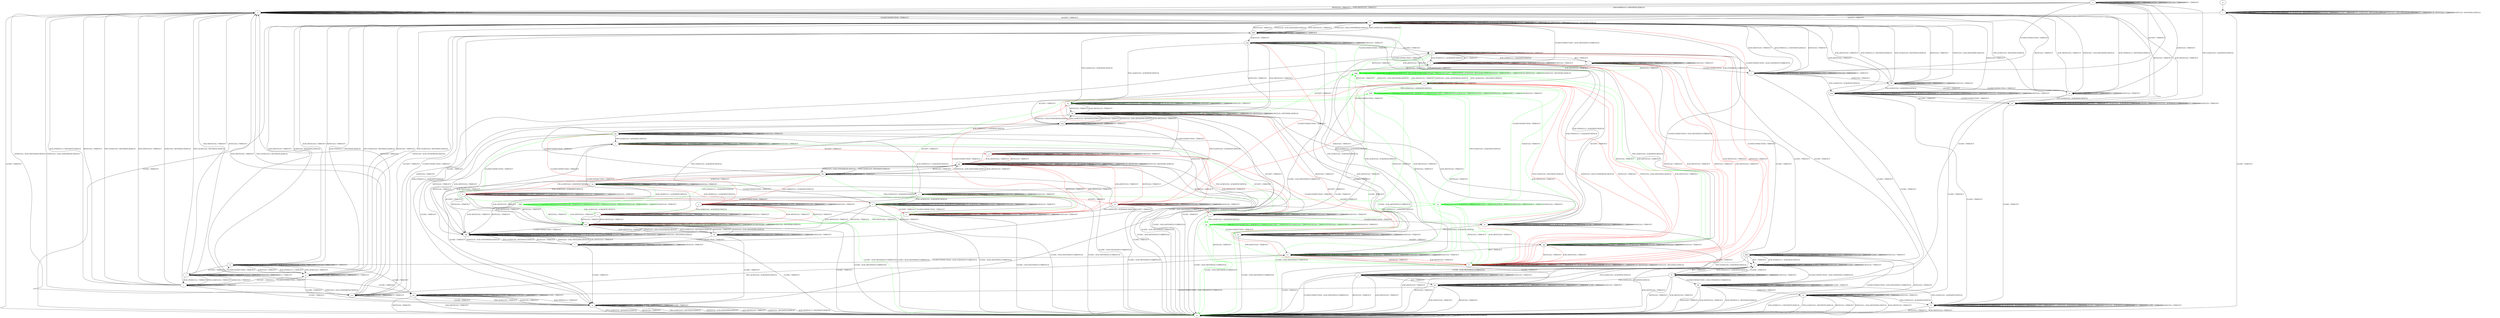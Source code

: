 digraph "" {
	graph ["Incoming time"=0.00042629241943359375,
		"Outgoing time"=0.04847264289855957,
		Output="{'States': 63, 'Transitions': 772, 'Filename': '../results/tcp_preset_100/TCP_Linux_Server-TCP_Linux_Server-2.dot'}",
		Reference="{'States': 58, 'Transitions': 685, 'Filename': '../subjects/tcp/TCP_Linux_Server.dot'}",
		Solver=yices,
		Updated="{'States': 58, 'Transitions': 685, 'Filename': '../subjects/tcp/TCP_Linux_Server.dot'}",
		"f-measure"=0.9088339222614841,
		precision=0.8808219178082192,
		recall=0.9386861313868613
	];
	a -> a	[key=0,
		label="SYN+ACK(V,V,0) / ACK(NEXT,CURRENT,0)"];
	a -> a	[key=1,
		label="ACCEPT / TIMEOUT"];
	a -> a	[key=2,
		label="LISTEN / TIMEOUT"];
	a -> a	[key=3,
		label="SYN(V,V,0) / TIMEOUT"];
	a -> a	[key=4,
		label="RCV / TIMEOUT"];
	a -> e	[key=0,
		label="ACK+PSH(V,V,1) / RST(NEXT,ZERO,0)"];
	a -> e	[key=1,
		label="RST(V,V,0) / TIMEOUT"];
	a -> e	[key=2,
		label="ACK+RST(V,V,0) / TIMEOUT"];
	a -> m	[key=0,
		label="ACK(V,V,0) / TIMEOUT"];
	a -> r	[key=0,
		label="CLOSECONNECTION / TIMEOUT"];
	a -> bb	[key=0,
		label="CLOSE / TIMEOUT"];
	a -> yy	[key=0,
		label="FIN+ACK(V,V,0) / ACK(NEXT,NEXT,0)"];
	b -> b	[key=0,
		label="CLOSECONNECTION / TIMEOUT"];
	b -> b	[key=1,
		label="ACK+PSH(V,V,1) / ACK(NEXT,CURRENT,0)"];
	b -> b	[key=2,
		label="SYN+ACK(V,V,0) / ACK(NEXT,CURRENT,0)"];
	b -> b	[key=3,
		label="ACCEPT / TIMEOUT"];
	b -> b	[key=4,
		label="FIN+ACK(V,V,0) / ACK(NEXT,CURRENT,0)"];
	b -> b	[key=5,
		label="LISTEN / TIMEOUT"];
	b -> b	[key=6,
		label="SYN(V,V,0) / ACK(NEXT,CURRENT,0)"];
	b -> b	[key=7,
		label="RCV / TIMEOUT"];
	b -> b	[key=8,
		label="CLOSE / TIMEOUT"];
	b -> b	[key=9,
		label="ACK(V,V,0) / TIMEOUT"];
	b -> oo	[key=0,
		label="RST(V,V,0) / TIMEOUT"];
	b -> oo	[key=1,
		label="ACK+RST(V,V,0) / TIMEOUT"];
	c -> c	[key=0,
		label="CLOSECONNECTION / TIMEOUT"];
	c -> c	[key=1,
		label="ACK+PSH(V,V,1) / TIMEOUT"];
	c -> c	[key=2,
		label="SYN+ACK(V,V,0) / ACK(NEXT,CURRENT,0)"];
	c -> c	[key=3,
		label="FIN+ACK(V,V,0) / TIMEOUT"];
	c -> c	[key=4,
		label="LISTEN / TIMEOUT"];
	c -> c	[key=5,
		label="SYN(V,V,0) / TIMEOUT"];
	c -> c	[key=6,
		label="RCV / TIMEOUT"];
	c -> c	[key=7,
		label="ACK(V,V,0) / TIMEOUT"];
	c -> u	[key=0,
		color=red,
		label="ACCEPT / TIMEOUT"];
	c -> dd	[key=0,
		label="RST(V,V,0) / TIMEOUT"];
	c -> dd	[key=1,
		label="ACK+RST(V,V,0) / TIMEOUT"];
	c -> oo	[key=0,
		label="CLOSE / ACK+RST(NEXT,CURRENT,0)"];
	jjj	[color=green];
	c -> jjj	[key=0,
		color=green,
		label="ACCEPT / TIMEOUT"];
	d -> d	[key=0,
		label="CLOSECONNECTION / TIMEOUT"];
	d -> d	[key=1,
		label="SYN+ACK(V,V,0) / ACK(NEXT,CURRENT,0)"];
	d -> d	[key=2,
		label="LISTEN / TIMEOUT"];
	d -> d	[key=3,
		label="SYN(V,V,0) / TIMEOUT"];
	d -> d	[key=4,
		label="RCV / TIMEOUT"];
	d -> p	[key=0,
		label="ACK+PSH(V,V,1) / TIMEOUT"];
	d -> p	[key=1,
		label="FIN+ACK(V,V,0) / TIMEOUT"];
	d -> p	[key=2,
		label="ACK(V,V,0) / TIMEOUT"];
	d -> t	[key=0,
		label="ACCEPT / TIMEOUT"];
	d -> aa	[key=0,
		label="CLOSE / TIMEOUT"];
	d -> tt	[key=0,
		label="RST(V,V,0) / TIMEOUT"];
	d -> tt	[key=1,
		label="ACK+RST(V,V,0) / TIMEOUT"];
	e -> e	[key=0,
		label="ACK+PSH(V,V,1) / RST(ZERO,ZERO,0)"];
	e -> e	[key=1,
		label="SYN+ACK(V,V,0) / RST(ZERO,ZERO,0)"];
	e -> e	[key=2,
		label="RST(V,V,0) / TIMEOUT"];
	e -> e	[key=3,
		label="ACCEPT / TIMEOUT"];
	e -> e	[key=4,
		label="FIN+ACK(V,V,0) / RST(ZERO,ZERO,0)"];
	e -> e	[key=5,
		label="LISTEN / TIMEOUT"];
	e -> e	[key=6,
		label="RCV / TIMEOUT"];
	e -> e	[key=7,
		label="ACK+RST(V,V,0) / TIMEOUT"];
	e -> e	[key=8,
		label="ACK(V,V,0) / RST(ZERO,ZERO,0)"];
	e -> oo	[key=0,
		label="CLOSE / TIMEOUT"];
	e -> tt	[key=0,
		label="CLOSECONNECTION / TIMEOUT"];
	e -> ccc	[key=0,
		label="SYN(V,V,0) / ACK+SYN(FRESH,NEXT,0)"];
	f -> f	[key=0,
		label="ACK+PSH(V,V,1) / ACK(NEXT,NEXT,0)"];
	f -> f	[key=1,
		label="SYN+ACK(V,V,0) / ACK(NEXT,CURRENT,0)"];
	f -> f	[key=2,
		label="ACCEPT / TIMEOUT"];
	f -> f	[key=3,
		label="LISTEN / TIMEOUT"];
	f -> f	[key=4,
		label="SYN(V,V,0) / TIMEOUT"];
	f -> f	[key=5,
		label="ACK(V,V,0) / TIMEOUT"];
	f -> jj	[key=0,
		label="RCV / TIMEOUT"];
	f -> qq	[key=0,
		label="FIN+ACK(V,V,0) / ACK(NEXT,NEXT,0)"];
	f -> rr	[key=0,
		color=red,
		label="RST(V,V,0) / TIMEOUT"];
	f -> rr	[key=1,
		color=red,
		label="ACK+RST(V,V,0) / TIMEOUT"];
	f -> tt	[key=0,
		label="CLOSECONNECTION / ACK+RST(NEXT,CURRENT,0)"];
	f -> ddd	[key=0,
		label="CLOSE / TIMEOUT"];
	ggg	[color=green];
	f -> ggg	[key=0,
		color=green,
		label="RST(V,V,0) / TIMEOUT"];
	f -> ggg	[key=1,
		color=green,
		label="ACK+RST(V,V,0) / TIMEOUT"];
	g -> g	[key=0,
		label="CLOSECONNECTION / TIMEOUT"];
	g -> g	[key=1,
		label="ACCEPT / TIMEOUT"];
	g -> g	[key=2,
		label="LISTEN / TIMEOUT"];
	g -> g	[key=3,
		label="RCV / TIMEOUT"];
	g -> g	[key=4,
		label="CLOSE / TIMEOUT"];
	g -> oo	[key=0,
		label="ACK+PSH(V,V,1) / RST(NEXT,ZERO,0)"];
	g -> oo	[key=1,
		label="SYN+ACK(V,V,0) / RST(NEXT,ZERO,0)"];
	g -> oo	[key=2,
		label="RST(V,V,0) / TIMEOUT"];
	g -> oo	[key=3,
		label="FIN+ACK(V,V,0) / RST(NEXT,ZERO,0)"];
	g -> oo	[key=4,
		label="SYN(V,V,0) / ACK+RST(ZERO,NEXT,0)"];
	g -> oo	[key=5,
		label="ACK+RST(V,V,0) / TIMEOUT"];
	g -> oo	[key=6,
		label="ACK(V,V,0) / RST(NEXT,ZERO,0)"];
	h -> f	[key=0,
		label="ACCEPT / TIMEOUT"];
	h -> h	[key=0,
		label="CLOSECONNECTION / TIMEOUT"];
	h -> h	[key=1,
		label="ACK+PSH(V,V,1) / ACK(NEXT,NEXT,0)"];
	h -> h	[key=2,
		label="SYN+ACK(V,V,0) / ACK(NEXT,CURRENT,0)"];
	h -> h	[key=3,
		label="LISTEN / TIMEOUT"];
	h -> h	[key=4,
		label="SYN(V,V,0) / TIMEOUT"];
	h -> h	[key=5,
		label="RCV / TIMEOUT"];
	h -> h	[key=6,
		label="ACK(V,V,0) / TIMEOUT"];
	h -> ee	[key=0,
		label="FIN+ACK(V,V,0) / ACK(NEXT,NEXT,0)"];
	h -> kk	[key=0,
		label="RST(V,V,0) / TIMEOUT"];
	h -> kk	[key=1,
		label="ACK+RST(V,V,0) / TIMEOUT"];
	h -> oo	[key=0,
		label="CLOSE / ACK+RST(NEXT,CURRENT,0)"];
	i -> i	[key=0,
		label="SYN+ACK(V,V,0) / ACK(NEXT,CURRENT,0)"];
	i -> i	[key=1,
		label="ACCEPT / TIMEOUT"];
	i -> i	[key=2,
		label="LISTEN / TIMEOUT"];
	i -> i	[key=3,
		label="SYN(V,V,0) / TIMEOUT"];
	i -> i	[key=4,
		label="RCV / TIMEOUT"];
	i -> i	[key=5,
		label="ACK(V,V,0) / TIMEOUT"];
	i -> r	[key=0,
		label="CLOSECONNECTION / ACK+FIN(NEXT,CURRENT,0)"];
	i -> ii	[key=0,
		label="CLOSE / TIMEOUT"];
	i -> jj	[key=0,
		label="ACK+PSH(V,V,1) / ACK(NEXT,NEXT,0)"];
	i -> rr	[key=0,
		color=red,
		label="RST(V,V,0) / TIMEOUT"];
	i -> rr	[key=1,
		color=red,
		label="ACK+RST(V,V,0) / TIMEOUT"];
	i -> vv	[key=0,
		label="FIN+ACK(V,V,0) / ACK(NEXT,NEXT,0)"];
	i -> ggg	[key=0,
		color=green,
		label="RST(V,V,0) / TIMEOUT"];
	i -> ggg	[key=1,
		color=green,
		label="ACK+RST(V,V,0) / TIMEOUT"];
	j -> e	[key=0,
		label="ACK+PSH(V,V,1) / RST(NEXT,ZERO,0)"];
	j -> e	[key=1,
		label="SYN+ACK(V,V,0) / RST(NEXT,ZERO,0)"];
	j -> e	[key=2,
		label="RST(V,V,0) / TIMEOUT"];
	j -> e	[key=3,
		label="FIN+ACK(V,V,0) / RST(NEXT,ZERO,0)"];
	j -> e	[key=4,
		label="ACK+RST(V,V,0) / TIMEOUT"];
	j -> e	[key=5,
		label="ACK(V,V,0) / RST(NEXT,ZERO,0)"];
	j -> g	[key=0,
		label="CLOSE / TIMEOUT"];
	j -> j	[key=0,
		label="ACCEPT / TIMEOUT"];
	j -> j	[key=1,
		label="LISTEN / TIMEOUT"];
	j -> j	[key=2,
		label="RCV / TIMEOUT"];
	j -> p	[key=0,
		label="CLOSECONNECTION / TIMEOUT"];
	j -> ccc	[key=0,
		label="SYN(V,V,0) / ACK+SYN(FRESH,NEXT,0)"];
	k -> k	[key=0,
		label="ACK+PSH(V,V,1) / TIMEOUT"];
	k -> k	[key=1,
		label="SYN+ACK(V,V,0) / ACK(NEXT,CURRENT,0)"];
	k -> k	[key=2,
		label="ACCEPT / TIMEOUT"];
	k -> k	[key=3,
		label="FIN+ACK(V,V,0) / TIMEOUT"];
	k -> k	[key=4,
		label="LISTEN / TIMEOUT"];
	k -> k	[key=5,
		label="SYN(V,V,0) / TIMEOUT"];
	k -> k	[key=6,
		label="RCV / TIMEOUT"];
	k -> k	[key=7,
		label="ACK(V,V,0) / TIMEOUT"];
	k -> x	[key=0,
		color=red,
		label="CLOSECONNECTION / TIMEOUT"];
	k -> oo	[key=0,
		label="CLOSE / ACK+RST(NEXT,CURRENT,0)"];
	k -> ww	[key=0,
		label="RST(V,V,0) / TIMEOUT"];
	k -> ww	[key=1,
		label="ACK+RST(V,V,0) / TIMEOUT"];
	l -> l	[key=0,
		label="CLOSECONNECTION / TIMEOUT"];
	l -> l	[key=1,
		label="ACK+PSH(V,V,1) / RST(ZERO,ZERO,0)"];
	l -> l	[key=2,
		label="SYN+ACK(V,V,0) / RST(ZERO,ZERO,0)"];
	l -> l	[key=3,
		label="RST(V,V,0) / TIMEOUT"];
	l -> l	[key=4,
		label="ACCEPT / TIMEOUT"];
	l -> l	[key=5,
		label="FIN+ACK(V,V,0) / RST(ZERO,ZERO,0)"];
	l -> l	[key=6,
		label="SYN(V,V,0) / ACK+RST(ZERO,NEXT,0)"];
	l -> l	[key=7,
		label="RCV / TIMEOUT"];
	l -> l	[key=8,
		label="ACK+RST(V,V,0) / TIMEOUT"];
	l -> l	[key=9,
		label="ACK(V,V,0) / RST(ZERO,ZERO,0)"];
	l -> oo	[key=0,
		label="CLOSE / TIMEOUT"];
	l -> tt	[key=0,
		label="LISTEN / TIMEOUT"];
	m -> e	[key=0,
		label="ACK+PSH(V,V,1) / RST(NEXT,ZERO,0)"];
	m -> e	[key=1,
		label="SYN+ACK(V,V,0) / RST(NEXT,ZERO,0)"];
	m -> e	[key=2,
		label="RST(V,V,0) / TIMEOUT"];
	m -> e	[key=3,
		label="SYN(V,V,0) / ACK+RST(ZERO,NEXT,0)"];
	m -> e	[key=4,
		label="ACK+RST(V,V,0) / TIMEOUT"];
	m -> m	[key=0,
		label="ACCEPT / TIMEOUT"];
	m -> m	[key=1,
		label="LISTEN / TIMEOUT"];
	m -> m	[key=2,
		label="RCV / TIMEOUT"];
	m -> m	[key=3,
		label="ACK(V,V,0) / TIMEOUT"];
	m -> yy	[key=0,
		label="FIN+ACK(V,V,0) / ACK(NEXT,NEXT,0)"];
	m -> zz	[key=0,
		label="CLOSE / TIMEOUT"];
	m -> fff	[key=0,
		label="CLOSECONNECTION / TIMEOUT"];
	n -> n	[key=0,
		label="ACK+PSH(V,V,1) / TIMEOUT"];
	n -> n	[key=1,
		label="SYN+ACK(V,V,0) / ACK(NEXT,CURRENT,0)"];
	n -> n	[key=2,
		label="ACCEPT / TIMEOUT"];
	n -> n	[key=3,
		label="FIN+ACK(V,V,0) / TIMEOUT"];
	n -> n	[key=4,
		label="LISTEN / TIMEOUT"];
	n -> n	[key=5,
		label="SYN(V,V,0) / TIMEOUT"];
	n -> n	[key=6,
		label="RCV / TIMEOUT"];
	n -> n	[key=7,
		label="ACK(V,V,0) / TIMEOUT"];
	n -> x	[key=0,
		color=green,
		label="CLOSECONNECTION / TIMEOUT"];
	n -> gg	[key=0,
		color=red,
		label="RST(V,V,0) / TIMEOUT"];
	n -> gg	[key=1,
		color=red,
		label="ACK+RST(V,V,0) / TIMEOUT"];
	n -> oo	[key=0,
		label="CLOSE / ACK+RST(NEXT,CURRENT,0)"];
	n -> ss	[key=0,
		color=red,
		label="CLOSECONNECTION / TIMEOUT"];
	n -> ww	[key=0,
		color=green,
		label="RST(V,V,0) / TIMEOUT"];
	n -> ww	[key=1,
		color=green,
		label="ACK+RST(V,V,0) / TIMEOUT"];
	o -> o	[key=0,
		label="ACK+PSH(V,V,1) / TIMEOUT"];
	o -> o	[key=1,
		label="SYN+ACK(V,V,0) / ACK(NEXT,CURRENT,0)"];
	o -> o	[key=2,
		label="ACCEPT / TIMEOUT"];
	o -> o	[key=3,
		label="FIN+ACK(V,V,0) / TIMEOUT"];
	o -> o	[key=4,
		label="LISTEN / TIMEOUT"];
	o -> o	[key=5,
		label="SYN(V,V,0) / TIMEOUT"];
	o -> o	[key=6,
		label="CLOSE / TIMEOUT"];
	o -> o	[key=7,
		label="ACK(V,V,0) / TIMEOUT"];
	o -> nn	[key=0,
		label="RCV / TIMEOUT"];
	o -> oo	[key=0,
		label="CLOSECONNECTION / ACK+RST(NEXT,CURRENT,0)"];
	o -> oo	[key=1,
		label="RST(V,V,0) / TIMEOUT"];
	o -> oo	[key=2,
		label="ACK+RST(V,V,0) / TIMEOUT"];
	p -> g	[key=0,
		label="CLOSE / TIMEOUT"];
	p -> j	[key=0,
		label="ACCEPT / TIMEOUT"];
	p -> p	[key=0,
		label="CLOSECONNECTION / TIMEOUT"];
	p -> p	[key=1,
		label="LISTEN / TIMEOUT"];
	p -> p	[key=2,
		label="RCV / TIMEOUT"];
	p -> tt	[key=0,
		label="ACK+PSH(V,V,1) / RST(NEXT,ZERO,0)"];
	p -> tt	[key=1,
		label="SYN+ACK(V,V,0) / RST(NEXT,ZERO,0)"];
	p -> tt	[key=2,
		label="RST(V,V,0) / TIMEOUT"];
	p -> tt	[key=3,
		label="FIN+ACK(V,V,0) / RST(NEXT,ZERO,0)"];
	p -> tt	[key=4,
		label="ACK+RST(V,V,0) / TIMEOUT"];
	p -> tt	[key=5,
		label="ACK(V,V,0) / RST(NEXT,ZERO,0)"];
	p -> bbb	[key=0,
		label="SYN(V,V,0) / ACK+SYN(FRESH,NEXT,0)"];
	q -> l	[key=0];
	r -> a	[key=0,
		label="ACCEPT / TIMEOUT"];
	r -> r	[key=0,
		label="CLOSECONNECTION / TIMEOUT"];
	r -> r	[key=1,
		label="SYN+ACK(V,V,0) / ACK(NEXT,CURRENT,0)"];
	r -> r	[key=2,
		label="LISTEN / TIMEOUT"];
	r -> r	[key=3,
		label="SYN(V,V,0) / TIMEOUT"];
	r -> r	[key=4,
		label="RCV / TIMEOUT"];
	r -> bb	[key=0,
		label="CLOSE / TIMEOUT"];
	r -> tt	[key=0,
		label="ACK+PSH(V,V,1) / RST(NEXT,ZERO,0)"];
	r -> tt	[key=1,
		label="RST(V,V,0) / TIMEOUT"];
	r -> tt	[key=2,
		label="ACK+RST(V,V,0) / TIMEOUT"];
	r -> eee	[key=0,
		label="FIN+ACK(V,V,0) / ACK(NEXT,NEXT,0)"];
	r -> fff	[key=0,
		label="ACK(V,V,0) / TIMEOUT"];
	s -> s	[key=0,
		label="CLOSECONNECTION / TIMEOUT"];
	s -> s	[key=1,
		label="SYN+ACK(V,V,0) / ACK(NEXT,CURRENT,0)"];
	s -> s	[key=2,
		label="LISTEN / TIMEOUT"];
	s -> s	[key=3,
		label="SYN(V,V,0) / TIMEOUT"];
	s -> s	[key=4,
		label="RCV / TIMEOUT"];
	s -> s	[key=5,
		label="ACK(V,V,0) / TIMEOUT"];
	s -> w	[key=0,
		color=red,
		label="ACCEPT / TIMEOUT"];
	s -> x	[key=0,
		label="FIN+ACK(V,V,0) / ACK(NEXT,NEXT,0)"];
	s -> dd	[key=0,
		label="RST(V,V,0) / TIMEOUT"];
	s -> dd	[key=1,
		label="ACK+RST(V,V,0) / TIMEOUT"];
	s -> oo	[key=0,
		label="CLOSE / ACK+RST(NEXT,CURRENT,0)"];
	s -> pp	[key=0,
		label="ACK+PSH(V,V,1) / ACK(NEXT,NEXT,0)"];
	iii	[color=green];
	s -> iii	[key=0,
		color=green,
		label="ACCEPT / TIMEOUT"];
	t -> d	[key=0,
		label="CLOSECONNECTION / TIMEOUT"];
	t -> e	[key=0,
		label="RST(V,V,0) / TIMEOUT"];
	t -> e	[key=1,
		label="ACK+RST(V,V,0) / TIMEOUT"];
	t -> j	[key=0,
		label="ACK+PSH(V,V,1) / TIMEOUT"];
	t -> j	[key=1,
		label="FIN+ACK(V,V,0) / TIMEOUT"];
	t -> j	[key=2,
		label="ACK(V,V,0) / TIMEOUT"];
	t -> t	[key=0,
		label="SYN+ACK(V,V,0) / ACK(NEXT,CURRENT,0)"];
	t -> t	[key=1,
		label="ACCEPT / TIMEOUT"];
	t -> t	[key=2,
		label="LISTEN / TIMEOUT"];
	t -> t	[key=3,
		label="SYN(V,V,0) / TIMEOUT"];
	t -> t	[key=4,
		label="RCV / TIMEOUT"];
	t -> aa	[key=0,
		label="CLOSE / TIMEOUT"];
	u -> u	[key=0,
		label="ACK+PSH(V,V,1) / TIMEOUT"];
	u -> u	[key=1,
		label="SYN+ACK(V,V,0) / ACK(NEXT,CURRENT,0)"];
	u -> u	[key=2,
		label="ACCEPT / TIMEOUT"];
	u -> u	[key=3,
		label="FIN+ACK(V,V,0) / TIMEOUT"];
	u -> u	[key=4,
		label="LISTEN / TIMEOUT"];
	u -> u	[key=5,
		label="SYN(V,V,0) / TIMEOUT"];
	u -> u	[key=6,
		label="RCV / TIMEOUT"];
	u -> u	[key=7,
		label="ACK(V,V,0) / TIMEOUT"];
	u -> ee	[key=0,
		color=red,
		label="CLOSECONNECTION / TIMEOUT"];
	u -> gg	[key=0,
		color=red,
		label="RST(V,V,0) / TIMEOUT"];
	u -> gg	[key=1,
		color=red,
		label="ACK+RST(V,V,0) / TIMEOUT"];
	u -> oo	[key=0,
		label="CLOSE / ACK+RST(NEXT,CURRENT,0)"];
	v -> c	[key=0,
		label="CLOSECONNECTION / TIMEOUT"];
	v -> v	[key=0,
		label="ACK+PSH(V,V,1) / TIMEOUT"];
	v -> v	[key=1,
		label="SYN+ACK(V,V,0) / ACK(NEXT,CURRENT,0)"];
	v -> v	[key=2,
		label="ACCEPT / TIMEOUT"];
	v -> v	[key=3,
		label="FIN+ACK(V,V,0) / TIMEOUT"];
	v -> v	[key=4,
		label="LISTEN / TIMEOUT"];
	v -> v	[key=5,
		label="SYN(V,V,0) / TIMEOUT"];
	v -> v	[key=6,
		label="RCV / TIMEOUT"];
	v -> v	[key=7,
		label="ACK(V,V,0) / TIMEOUT"];
	v -> oo	[key=0,
		label="CLOSE / ACK+RST(NEXT,CURRENT,0)"];
	v -> ww	[key=0,
		label="RST(V,V,0) / TIMEOUT"];
	v -> ww	[key=1,
		label="ACK+RST(V,V,0) / TIMEOUT"];
	w -> n	[key=0,
		label="FIN+ACK(V,V,0) / ACK(NEXT,NEXT,0)"];
	w -> w	[key=0,
		label="SYN+ACK(V,V,0) / ACK(NEXT,CURRENT,0)"];
	w -> w	[key=1,
		label="ACCEPT / TIMEOUT"];
	w -> w	[key=2,
		label="LISTEN / TIMEOUT"];
	w -> w	[key=3,
		label="SYN(V,V,0) / TIMEOUT"];
	w -> w	[key=4,
		label="RCV / TIMEOUT"];
	w -> w	[key=5,
		label="ACK(V,V,0) / TIMEOUT"];
	w -> cc	[key=0,
		color=red,
		label="ACK+PSH(V,V,1) / ACK(NEXT,NEXT,0)"];
	w -> gg	[key=0,
		color=red,
		label="RST(V,V,0) / TIMEOUT"];
	w -> gg	[key=1,
		color=red,
		label="ACK+RST(V,V,0) / TIMEOUT"];
	w -> oo	[key=0,
		label="CLOSE / ACK+RST(NEXT,CURRENT,0)"];
	w -> aaa	[key=0,
		color=red,
		label="CLOSECONNECTION / TIMEOUT"];
	x -> n	[key=0,
		color=red,
		label="ACCEPT / TIMEOUT"];
	x -> x	[key=0,
		label="CLOSECONNECTION / TIMEOUT"];
	x -> x	[key=1,
		label="ACK+PSH(V,V,1) / TIMEOUT"];
	x -> x	[key=2,
		label="SYN+ACK(V,V,0) / ACK(NEXT,CURRENT,0)"];
	x -> x	[key=3,
		label="FIN+ACK(V,V,0) / TIMEOUT"];
	x -> x	[key=4,
		label="LISTEN / TIMEOUT"];
	x -> x	[key=5,
		label="SYN(V,V,0) / TIMEOUT"];
	x -> x	[key=6,
		label="RCV / TIMEOUT"];
	x -> x	[key=7,
		label="ACK(V,V,0) / TIMEOUT"];
	x -> dd	[key=0,
		label="RST(V,V,0) / TIMEOUT"];
	x -> dd	[key=1,
		label="ACK+RST(V,V,0) / TIMEOUT"];
	x -> oo	[key=0,
		label="CLOSE / ACK+RST(NEXT,CURRENT,0)"];
	hhh	[color=green];
	x -> hhh	[key=0,
		color=green,
		label="ACCEPT / TIMEOUT"];
	y -> v	[key=0,
		color=red,
		label="FIN+ACK(V,V,0) / ACK(NEXT,NEXT,0)"];
	y -> y	[key=0,
		label="ACK+PSH(V,V,1) / ACK(NEXT,NEXT,0)"];
	y -> y	[key=1,
		label="SYN+ACK(V,V,0) / ACK(NEXT,CURRENT,0)"];
	y -> y	[key=2,
		label="ACCEPT / TIMEOUT"];
	y -> y	[key=3,
		label="LISTEN / TIMEOUT"];
	y -> y	[key=4,
		label="SYN(V,V,0) / TIMEOUT"];
	y -> y	[key=5,
		label="RCV / TIMEOUT"];
	y -> y	[key=6,
		label="ACK(V,V,0) / TIMEOUT"];
	y -> oo	[key=0,
		label="CLOSE / ACK+RST(NEXT,CURRENT,0)"];
	y -> pp	[key=0,
		color=red,
		label="CLOSECONNECTION / TIMEOUT"];
	y -> ww	[key=0,
		color=red,
		label="RST(V,V,0) / TIMEOUT"];
	y -> ww	[key=1,
		color=red,
		label="ACK+RST(V,V,0) / TIMEOUT"];
	z -> g	[key=0,
		label="CLOSE / TIMEOUT"];
	z -> z	[key=0,
		label="CLOSECONNECTION / TIMEOUT"];
	z -> z	[key=1,
		label="ACK+PSH(V,V,1) / TIMEOUT"];
	z -> z	[key=2,
		label="FIN+ACK(V,V,0) / TIMEOUT"];
	z -> z	[key=3,
		label="LISTEN / TIMEOUT"];
	z -> z	[key=4,
		label="RCV / TIMEOUT"];
	z -> z	[key=5,
		label="ACK(V,V,0) / TIMEOUT"];
	z -> dd	[key=0,
		label="SYN+ACK(V,V,0) / RST(NEXT,ZERO,0)"];
	z -> dd	[key=1,
		label="RST(V,V,0) / TIMEOUT"];
	z -> dd	[key=2,
		label="SYN(V,V,0) / ACK+RST(ZERO,NEXT,0)"];
	z -> dd	[key=3,
		label="ACK+RST(V,V,0) / TIMEOUT"];
	z -> hh	[key=0,
		label="ACCEPT / TIMEOUT"];
	aa -> g	[key=0,
		label="ACK+PSH(V,V,1) / TIMEOUT"];
	aa -> g	[key=1,
		label="FIN+ACK(V,V,0) / TIMEOUT"];
	aa -> g	[key=2,
		label="ACK(V,V,0) / TIMEOUT"];
	aa -> aa	[key=0,
		label="CLOSECONNECTION / TIMEOUT"];
	aa -> aa	[key=1,
		label="SYN+ACK(V,V,0) / ACK(NEXT,CURRENT,0)"];
	aa -> aa	[key=2,
		label="ACCEPT / TIMEOUT"];
	aa -> aa	[key=3,
		label="LISTEN / TIMEOUT"];
	aa -> aa	[key=4,
		label="SYN(V,V,0) / TIMEOUT"];
	aa -> aa	[key=5,
		label="RCV / TIMEOUT"];
	aa -> aa	[key=6,
		label="CLOSE / TIMEOUT"];
	aa -> oo	[key=0,
		label="RST(V,V,0) / TIMEOUT"];
	aa -> oo	[key=1,
		label="ACK+RST(V,V,0) / TIMEOUT"];
	bb -> b	[key=0,
		label="FIN+ACK(V,V,0) / ACK(NEXT,NEXT,0)"];
	bb -> bb	[key=0,
		label="CLOSECONNECTION / TIMEOUT"];
	bb -> bb	[key=1,
		label="SYN+ACK(V,V,0) / ACK(NEXT,CURRENT,0)"];
	bb -> bb	[key=2,
		label="ACCEPT / TIMEOUT"];
	bb -> bb	[key=3,
		label="LISTEN / TIMEOUT"];
	bb -> bb	[key=4,
		label="SYN(V,V,0) / TIMEOUT"];
	bb -> bb	[key=5,
		label="RCV / TIMEOUT"];
	bb -> bb	[key=6,
		label="CLOSE / TIMEOUT"];
	bb -> oo	[key=0,
		label="ACK+PSH(V,V,1) / RST(NEXT,ZERO,0)"];
	bb -> oo	[key=1,
		label="RST(V,V,0) / TIMEOUT"];
	bb -> oo	[key=2,
		label="ACK+RST(V,V,0) / TIMEOUT"];
	bb -> zz	[key=0,
		label="ACK(V,V,0) / TIMEOUT"];
	cc -> h	[key=0,
		label="CLOSECONNECTION / TIMEOUT"];
	cc -> u	[key=0,
		color=red,
		label="FIN+ACK(V,V,0) / ACK(NEXT,NEXT,0)"];
	cc -> cc	[key=0,
		label="ACK+PSH(V,V,1) / ACK(NEXT,NEXT,0)"];
	cc -> cc	[key=1,
		label="SYN+ACK(V,V,0) / ACK(NEXT,CURRENT,0)"];
	cc -> cc	[key=2,
		label="ACCEPT / TIMEOUT"];
	cc -> cc	[key=3,
		label="LISTEN / TIMEOUT"];
	cc -> cc	[key=4,
		label="SYN(V,V,0) / TIMEOUT"];
	cc -> cc	[key=5,
		label="RCV / TIMEOUT"];
	cc -> cc	[key=6,
		label="ACK(V,V,0) / TIMEOUT"];
	cc -> gg	[key=0,
		label="RST(V,V,0) / TIMEOUT"];
	cc -> gg	[key=1,
		label="ACK+RST(V,V,0) / TIMEOUT"];
	cc -> oo	[key=0,
		label="CLOSE / ACK+RST(NEXT,CURRENT,0)"];
	cc -> jjj	[key=0,
		color=green,
		label="FIN+ACK(V,V,0) / ACK(NEXT,NEXT,0)"];
	dd -> z	[key=0,
		label="SYN(V,V,0) / ACK+SYN(FRESH,NEXT,0)"];
	dd -> dd	[key=0,
		label="CLOSECONNECTION / TIMEOUT"];
	dd -> dd	[key=1,
		label="ACK+PSH(V,V,1) / RST(ZERO,ZERO,0)"];
	dd -> dd	[key=2,
		label="SYN+ACK(V,V,0) / RST(ZERO,ZERO,0)"];
	dd -> dd	[key=3,
		label="RST(V,V,0) / TIMEOUT"];
	dd -> dd	[key=4,
		label="FIN+ACK(V,V,0) / RST(ZERO,ZERO,0)"];
	dd -> dd	[key=5,
		label="LISTEN / TIMEOUT"];
	dd -> dd	[key=6,
		label="RCV / TIMEOUT"];
	dd -> dd	[key=7,
		label="ACK+RST(V,V,0) / TIMEOUT"];
	dd -> dd	[key=8,
		label="ACK(V,V,0) / RST(ZERO,ZERO,0)"];
	dd -> gg	[key=0,
		label="ACCEPT / TIMEOUT"];
	dd -> oo	[key=0,
		label="CLOSE / TIMEOUT"];
	ee -> ee	[key=0,
		label="CLOSECONNECTION / TIMEOUT"];
	ee -> ee	[key=1,
		label="ACK+PSH(V,V,1) / TIMEOUT"];
	ee -> ee	[key=2,
		label="SYN+ACK(V,V,0) / ACK(NEXT,CURRENT,0)"];
	ee -> ee	[key=3,
		label="FIN+ACK(V,V,0) / TIMEOUT"];
	ee -> ee	[key=4,
		label="LISTEN / TIMEOUT"];
	ee -> ee	[key=5,
		label="SYN(V,V,0) / TIMEOUT"];
	ee -> ee	[key=6,
		label="RCV / TIMEOUT"];
	ee -> ee	[key=7,
		label="ACK(V,V,0) / TIMEOUT"];
	ee -> kk	[key=0,
		label="RST(V,V,0) / TIMEOUT"];
	ee -> kk	[key=1,
		label="ACK+RST(V,V,0) / TIMEOUT"];
	ee -> oo	[key=0,
		label="CLOSE / ACK+RST(NEXT,CURRENT,0)"];
	ee -> qq	[key=0,
		label="ACCEPT / TIMEOUT"];
	ff -> g	[key=0,
		label="CLOSE / TIMEOUT"];
	ff -> z	[key=0,
		label="CLOSECONNECTION / TIMEOUT"];
	ff -> ff	[key=0,
		label="ACK+PSH(V,V,1) / TIMEOUT"];
	ff -> ff	[key=1,
		label="ACCEPT / TIMEOUT"];
	ff -> ff	[key=2,
		label="FIN+ACK(V,V,0) / TIMEOUT"];
	ff -> ff	[key=3,
		label="LISTEN / TIMEOUT"];
	ff -> ff	[key=4,
		label="RCV / TIMEOUT"];
	ff -> ff	[key=5,
		label="ACK(V,V,0) / TIMEOUT"];
	ff -> ww	[key=0,
		label="SYN+ACK(V,V,0) / RST(NEXT,ZERO,0)"];
	ff -> ww	[key=1,
		label="RST(V,V,0) / TIMEOUT"];
	ff -> ww	[key=2,
		label="SYN(V,V,0) / ACK+RST(ZERO,NEXT,0)"];
	ff -> ww	[key=3,
		label="ACK+RST(V,V,0) / TIMEOUT"];
	gg -> gg	[key=0,
		label="ACK+PSH(V,V,1) / RST(ZERO,ZERO,0)"];
	gg -> gg	[key=1,
		label="SYN+ACK(V,V,0) / RST(ZERO,ZERO,0)"];
	gg -> gg	[key=2,
		label="RST(V,V,0) / TIMEOUT"];
	gg -> gg	[key=3,
		label="ACCEPT / TIMEOUT"];
	gg -> gg	[key=4,
		label="FIN+ACK(V,V,0) / RST(ZERO,ZERO,0)"];
	gg -> gg	[key=5,
		label="LISTEN / TIMEOUT"];
	gg -> gg	[key=6,
		label="RCV / TIMEOUT"];
	gg -> gg	[key=7,
		label="ACK+RST(V,V,0) / TIMEOUT"];
	gg -> gg	[key=8,
		label="ACK(V,V,0) / RST(ZERO,ZERO,0)"];
	gg -> hh	[key=0,
		label="SYN(V,V,0) / ACK+SYN(FRESH,NEXT,0)"];
	gg -> kk	[key=0,
		label="CLOSECONNECTION / TIMEOUT"];
	gg -> oo	[key=0,
		label="CLOSE / TIMEOUT"];
	hh -> g	[key=0,
		label="CLOSE / TIMEOUT"];
	hh -> k	[key=0,
		color=red,
		label="FIN+ACK(V,V,0) / ACK(NEXT,NEXT,0)"];
	hh -> n	[key=0,
		color=green,
		label="FIN+ACK(V,V,0) / ACK(NEXT,NEXT,0)"];
	hh -> y	[key=0,
		color=red,
		label="ACK+PSH(V,V,1) / ACK(NEXT,NEXT,0)"];
	hh -> gg	[key=0,
		label="SYN+ACK(V,V,0) / RST(NEXT,ZERO,0)"];
	hh -> gg	[key=1,
		label="RST(V,V,0) / TIMEOUT"];
	hh -> gg	[key=2,
		label="SYN(V,V,0) / ACK+RST(ZERO,NEXT,0)"];
	hh -> gg	[key=3,
		label="ACK+RST(V,V,0) / TIMEOUT"];
	hh -> hh	[key=0,
		label="ACCEPT / TIMEOUT"];
	hh -> hh	[key=1,
		label="LISTEN / TIMEOUT"];
	hh -> hh	[key=2,
		label="RCV / TIMEOUT"];
	hh -> mm	[key=0,
		label="CLOSECONNECTION / TIMEOUT"];
	hh -> uu	[key=0,
		label="ACK(V,V,0) / TIMEOUT"];
	kkk	[color=green];
	hh -> kkk	[key=0,
		color=green,
		label="ACK+PSH(V,V,1) / ACK(NEXT,NEXT,0)"];
	ii -> bb	[key=0,
		label="CLOSECONNECTION / ACK+FIN(NEXT,CURRENT,0)"];
	ii -> ii	[key=0,
		label="SYN+ACK(V,V,0) / ACK(NEXT,CURRENT,0)"];
	ii -> ii	[key=1,
		label="ACCEPT / TIMEOUT"];
	ii -> ii	[key=2,
		label="LISTEN / TIMEOUT"];
	ii -> ii	[key=3,
		label="SYN(V,V,0) / TIMEOUT"];
	ii -> ii	[key=4,
		label="CLOSE / TIMEOUT"];
	ii -> ii	[key=5,
		label="ACK(V,V,0) / TIMEOUT"];
	ii -> ll	[key=0,
		label="RCV / TIMEOUT"];
	ii -> nn	[key=0,
		label="FIN+ACK(V,V,0) / ACK(NEXT,NEXT,0)"];
	ii -> oo	[key=0,
		label="RST(V,V,0) / TIMEOUT"];
	ii -> oo	[key=1,
		label="ACK+RST(V,V,0) / TIMEOUT"];
	ii -> ddd	[key=0,
		label="ACK+PSH(V,V,1) / ACK(NEXT,NEXT,0)"];
	jj -> f	[key=0,
		label="ACK+PSH(V,V,1) / ACK(NEXT,NEXT,0)"];
	jj -> i	[key=0,
		label="RCV / TIMEOUT"];
	jj -> r	[key=0,
		label="CLOSECONNECTION / ACK+FIN(NEXT,CURRENT,0)"];
	jj -> ii	[key=0,
		label="CLOSE / TIMEOUT"];
	jj -> jj	[key=0,
		label="SYN+ACK(V,V,0) / ACK(NEXT,CURRENT,0)"];
	jj -> jj	[key=1,
		label="ACCEPT / TIMEOUT"];
	jj -> jj	[key=2,
		label="LISTEN / TIMEOUT"];
	jj -> jj	[key=3,
		label="SYN(V,V,0) / TIMEOUT"];
	jj -> jj	[key=4,
		label="ACK(V,V,0) / TIMEOUT"];
	jj -> rr	[key=0,
		color=red,
		label="RST(V,V,0) / TIMEOUT"];
	jj -> rr	[key=1,
		color=red,
		label="ACK+RST(V,V,0) / TIMEOUT"];
	jj -> vv	[key=0,
		label="FIN+ACK(V,V,0) / ACK(NEXT,NEXT,0)"];
	jj -> ggg	[key=0,
		color=green,
		label="RST(V,V,0) / TIMEOUT"];
	jj -> ggg	[key=1,
		color=green,
		label="ACK+RST(V,V,0) / TIMEOUT"];
	kk -> kk	[key=0,
		label="CLOSECONNECTION / TIMEOUT"];
	kk -> kk	[key=1,
		label="ACK+PSH(V,V,1) / RST(ZERO,ZERO,0)"];
	kk -> kk	[key=2,
		label="SYN+ACK(V,V,0) / RST(ZERO,ZERO,0)"];
	kk -> kk	[key=3,
		label="RST(V,V,0) / TIMEOUT"];
	kk -> kk	[key=4,
		label="FIN+ACK(V,V,0) / RST(ZERO,ZERO,0)"];
	kk -> kk	[key=5,
		label="LISTEN / TIMEOUT"];
	kk -> kk	[key=6,
		label="RCV / TIMEOUT"];
	kk -> kk	[key=7,
		label="ACK+RST(V,V,0) / TIMEOUT"];
	kk -> kk	[key=8,
		label="ACK(V,V,0) / RST(ZERO,ZERO,0)"];
	kk -> mm	[key=0,
		label="SYN(V,V,0) / ACK+SYN(FRESH,NEXT,0)"];
	kk -> oo	[key=0,
		label="CLOSE / TIMEOUT"];
	kk -> rr	[key=0,
		color=red,
		label="ACCEPT / TIMEOUT"];
	kk -> ggg	[key=0,
		color=green,
		label="ACCEPT / TIMEOUT"];
	ll -> bb	[key=0,
		label="CLOSECONNECTION / ACK+FIN(NEXT,CURRENT,0)"];
	ll -> ii	[key=0,
		label="ACK+PSH(V,V,1) / ACK(NEXT,NEXT,0)"];
	ll -> ii	[key=1,
		label="CLOSE / TIMEOUT"];
	ll -> ll	[key=0,
		label="SYN+ACK(V,V,0) / ACK(NEXT,CURRENT,0)"];
	ll -> ll	[key=1,
		label="ACCEPT / TIMEOUT"];
	ll -> ll	[key=2,
		label="LISTEN / TIMEOUT"];
	ll -> ll	[key=3,
		label="SYN(V,V,0) / TIMEOUT"];
	ll -> ll	[key=4,
		label="RCV / TIMEOUT"];
	ll -> ll	[key=5,
		label="ACK(V,V,0) / TIMEOUT"];
	ll -> nn	[key=0,
		label="FIN+ACK(V,V,0) / ACK(NEXT,NEXT,0)"];
	ll -> oo	[key=0,
		label="RST(V,V,0) / TIMEOUT"];
	ll -> oo	[key=1,
		label="ACK+RST(V,V,0) / TIMEOUT"];
	mm -> g	[key=0,
		label="CLOSE / TIMEOUT"];
	mm -> s	[key=0,
		label="ACK(V,V,0) / TIMEOUT"];
	mm -> x	[key=0,
		label="FIN+ACK(V,V,0) / ACK(NEXT,NEXT,0)"];
	mm -> kk	[key=0,
		label="SYN+ACK(V,V,0) / RST(NEXT,ZERO,0)"];
	mm -> kk	[key=1,
		label="RST(V,V,0) / TIMEOUT"];
	mm -> kk	[key=2,
		label="SYN(V,V,0) / ACK+RST(ZERO,NEXT,0)"];
	mm -> kk	[key=3,
		label="ACK+RST(V,V,0) / TIMEOUT"];
	mm -> mm	[key=0,
		label="CLOSECONNECTION / TIMEOUT"];
	mm -> mm	[key=1,
		label="LISTEN / TIMEOUT"];
	mm -> mm	[key=2,
		label="RCV / TIMEOUT"];
	mm -> pp	[key=0,
		label="ACK+PSH(V,V,1) / ACK(NEXT,NEXT,0)"];
	mm -> xx	[key=0,
		label="ACCEPT / TIMEOUT"];
	nn -> aa	[key=0,
		label="CLOSECONNECTION / ACK+FIN(NEXT,CURRENT,0)"];
	nn -> nn	[key=0,
		label="ACK+PSH(V,V,1) / TIMEOUT"];
	nn -> nn	[key=1,
		label="SYN+ACK(V,V,0) / ACK(NEXT,CURRENT,0)"];
	nn -> nn	[key=2,
		label="ACCEPT / TIMEOUT"];
	nn -> nn	[key=3,
		label="FIN+ACK(V,V,0) / TIMEOUT"];
	nn -> nn	[key=4,
		label="LISTEN / TIMEOUT"];
	nn -> nn	[key=5,
		label="SYN(V,V,0) / TIMEOUT"];
	nn -> nn	[key=6,
		label="RCV / TIMEOUT"];
	nn -> nn	[key=7,
		label="CLOSE / TIMEOUT"];
	nn -> nn	[key=8,
		label="ACK(V,V,0) / TIMEOUT"];
	nn -> oo	[key=0,
		label="RST(V,V,0) / TIMEOUT"];
	nn -> oo	[key=1,
		label="ACK+RST(V,V,0) / TIMEOUT"];
	oo -> oo	[key=0,
		label="CLOSECONNECTION / TIMEOUT"];
	oo -> oo	[key=1,
		label="ACK+PSH(V,V,1) / RST(ZERO,ZERO,0)"];
	oo -> oo	[key=2,
		label="SYN+ACK(V,V,0) / RST(ZERO,ZERO,0)"];
	oo -> oo	[key=3,
		label="RST(V,V,0) / TIMEOUT"];
	oo -> oo	[key=4,
		label="ACCEPT / TIMEOUT"];
	oo -> oo	[key=5,
		label="FIN+ACK(V,V,0) / RST(ZERO,ZERO,0)"];
	oo -> oo	[key=6,
		label="LISTEN / TIMEOUT"];
	oo -> oo	[key=7,
		label="SYN(V,V,0) / ACK+RST(ZERO,NEXT,0)"];
	oo -> oo	[key=8,
		label="RCV / TIMEOUT"];
	oo -> oo	[key=9,
		label="ACK+RST(V,V,0) / TIMEOUT"];
	oo -> oo	[key=10,
		label="CLOSE / TIMEOUT"];
	oo -> oo	[key=11,
		label="ACK(V,V,0) / RST(ZERO,ZERO,0)"];
	pp -> c	[key=0,
		label="FIN+ACK(V,V,0) / ACK(NEXT,NEXT,0)"];
	pp -> cc	[key=0,
		label="ACCEPT / TIMEOUT"];
	pp -> dd	[key=0,
		label="RST(V,V,0) / TIMEOUT"];
	pp -> dd	[key=1,
		label="ACK+RST(V,V,0) / TIMEOUT"];
	pp -> oo	[key=0,
		label="CLOSE / ACK+RST(NEXT,CURRENT,0)"];
	pp -> pp	[key=0,
		label="CLOSECONNECTION / TIMEOUT"];
	pp -> pp	[key=1,
		label="ACK+PSH(V,V,1) / ACK(NEXT,NEXT,0)"];
	pp -> pp	[key=2,
		label="SYN+ACK(V,V,0) / ACK(NEXT,CURRENT,0)"];
	pp -> pp	[key=3,
		label="LISTEN / TIMEOUT"];
	pp -> pp	[key=4,
		label="SYN(V,V,0) / TIMEOUT"];
	pp -> pp	[key=5,
		label="RCV / TIMEOUT"];
	pp -> pp	[key=6,
		label="ACK(V,V,0) / TIMEOUT"];
	qq -> o	[key=0,
		label="CLOSE / TIMEOUT"];
	qq -> qq	[key=0,
		label="ACK+PSH(V,V,1) / TIMEOUT"];
	qq -> qq	[key=1,
		label="SYN+ACK(V,V,0) / ACK(NEXT,CURRENT,0)"];
	qq -> qq	[key=2,
		label="ACCEPT / TIMEOUT"];
	qq -> qq	[key=3,
		label="FIN+ACK(V,V,0) / TIMEOUT"];
	qq -> qq	[key=4,
		label="LISTEN / TIMEOUT"];
	qq -> qq	[key=5,
		label="SYN(V,V,0) / TIMEOUT"];
	qq -> qq	[key=6,
		label="ACK(V,V,0) / TIMEOUT"];
	qq -> rr	[key=0,
		color=red,
		label="RST(V,V,0) / TIMEOUT"];
	qq -> rr	[key=1,
		color=red,
		label="ACK+RST(V,V,0) / TIMEOUT"];
	qq -> tt	[key=0,
		label="CLOSECONNECTION / ACK+RST(NEXT,CURRENT,0)"];
	qq -> vv	[key=0,
		label="RCV / TIMEOUT"];
	qq -> ggg	[key=0,
		color=green,
		label="RST(V,V,0) / TIMEOUT"];
	qq -> ggg	[key=1,
		color=green,
		label="ACK+RST(V,V,0) / TIMEOUT"];
	rr -> oo	[key=0,
		label="CLOSE / TIMEOUT"];
	rr -> rr	[key=0,
		label="ACK+PSH(V,V,1) / RST(ZERO,ZERO,0)"];
	rr -> rr	[key=1,
		label="SYN+ACK(V,V,0) / RST(ZERO,ZERO,0)"];
	rr -> rr	[key=2,
		label="RST(V,V,0) / TIMEOUT"];
	rr -> rr	[key=3,
		label="ACCEPT / TIMEOUT"];
	rr -> rr	[key=4,
		label="FIN+ACK(V,V,0) / RST(ZERO,ZERO,0)"];
	rr -> rr	[key=5,
		label="LISTEN / TIMEOUT"];
	rr -> rr	[key=6,
		label="RCV / TIMEOUT"];
	rr -> rr	[key=7,
		label="ACK+RST(V,V,0) / TIMEOUT"];
	rr -> rr	[key=8,
		label="ACK(V,V,0) / RST(ZERO,ZERO,0)"];
	rr -> tt	[key=0,
		color=red,
		label="CLOSECONNECTION / TIMEOUT"];
	rr -> xx	[key=0,
		color=red,
		label="SYN(V,V,0) / ACK+SYN(FRESH,NEXT,0)"];
	ss -> kk	[key=0,
		label="RST(V,V,0) / TIMEOUT"];
	ss -> kk	[key=1,
		label="ACK+RST(V,V,0) / TIMEOUT"];
	ss -> oo	[key=0,
		label="CLOSE / ACK+RST(NEXT,CURRENT,0)"];
	ss -> ss	[key=0,
		label="CLOSECONNECTION / TIMEOUT"];
	ss -> ss	[key=1,
		label="ACK+PSH(V,V,1) / TIMEOUT"];
	ss -> ss	[key=2,
		label="SYN+ACK(V,V,0) / ACK(NEXT,CURRENT,0)"];
	ss -> ss	[key=3,
		label="FIN+ACK(V,V,0) / TIMEOUT"];
	ss -> ss	[key=4,
		label="LISTEN / TIMEOUT"];
	ss -> ss	[key=5,
		label="SYN(V,V,0) / TIMEOUT"];
	ss -> ss	[key=6,
		label="RCV / TIMEOUT"];
	ss -> ss	[key=7,
		label="ACK(V,V,0) / TIMEOUT"];
	ss -> vv	[key=0,
		label="ACCEPT / TIMEOUT"];
	tt -> e	[key=0,
		label="ACCEPT / TIMEOUT"];
	tt -> oo	[key=0,
		label="CLOSE / TIMEOUT"];
	tt -> tt	[key=0,
		label="CLOSECONNECTION / TIMEOUT"];
	tt -> tt	[key=1,
		label="ACK+PSH(V,V,1) / RST(ZERO,ZERO,0)"];
	tt -> tt	[key=2,
		label="SYN+ACK(V,V,0) / RST(ZERO,ZERO,0)"];
	tt -> tt	[key=3,
		label="RST(V,V,0) / TIMEOUT"];
	tt -> tt	[key=4,
		label="FIN+ACK(V,V,0) / RST(ZERO,ZERO,0)"];
	tt -> tt	[key=5,
		label="LISTEN / TIMEOUT"];
	tt -> tt	[key=6,
		label="RCV / TIMEOUT"];
	tt -> tt	[key=7,
		label="ACK+RST(V,V,0) / TIMEOUT"];
	tt -> tt	[key=8,
		label="ACK(V,V,0) / RST(ZERO,ZERO,0)"];
	tt -> bbb	[key=0,
		label="SYN(V,V,0) / ACK+SYN(FRESH,NEXT,0)"];
	uu -> k	[key=0,
		color=red,
		label="FIN+ACK(V,V,0) / ACK(NEXT,NEXT,0)"];
	uu -> s	[key=0,
		label="CLOSECONNECTION / TIMEOUT"];
	uu -> y	[key=0,
		color=red,
		label="ACK+PSH(V,V,1) / ACK(NEXT,NEXT,0)"];
	uu -> oo	[key=0,
		label="CLOSE / ACK+RST(NEXT,CURRENT,0)"];
	uu -> uu	[key=0,
		label="SYN+ACK(V,V,0) / ACK(NEXT,CURRENT,0)"];
	uu -> uu	[key=1,
		label="ACCEPT / TIMEOUT"];
	uu -> uu	[key=2,
		label="LISTEN / TIMEOUT"];
	uu -> uu	[key=3,
		label="SYN(V,V,0) / TIMEOUT"];
	uu -> uu	[key=4,
		label="RCV / TIMEOUT"];
	uu -> uu	[key=5,
		label="ACK(V,V,0) / TIMEOUT"];
	uu -> ww	[key=0,
		label="RST(V,V,0) / TIMEOUT"];
	uu -> ww	[key=1,
		label="ACK+RST(V,V,0) / TIMEOUT"];
	uu -> kkk	[key=0,
		color=green,
		label="ACK+PSH(V,V,1) / ACK(NEXT,NEXT,0)"];
	vv -> d	[key=0,
		label="CLOSECONNECTION / ACK+FIN(NEXT,CURRENT,0)"];
	vv -> nn	[key=0,
		label="CLOSE / TIMEOUT"];
	vv -> rr	[key=0,
		color=red,
		label="RST(V,V,0) / TIMEOUT"];
	vv -> rr	[key=1,
		color=red,
		label="ACK+RST(V,V,0) / TIMEOUT"];
	vv -> vv	[key=0,
		label="ACK+PSH(V,V,1) / TIMEOUT"];
	vv -> vv	[key=1,
		label="SYN+ACK(V,V,0) / ACK(NEXT,CURRENT,0)"];
	vv -> vv	[key=2,
		label="ACCEPT / TIMEOUT"];
	vv -> vv	[key=3,
		label="FIN+ACK(V,V,0) / TIMEOUT"];
	vv -> vv	[key=4,
		label="LISTEN / TIMEOUT"];
	vv -> vv	[key=5,
		label="SYN(V,V,0) / TIMEOUT"];
	vv -> vv	[key=6,
		label="RCV / TIMEOUT"];
	vv -> vv	[key=7,
		label="ACK(V,V,0) / TIMEOUT"];
	vv -> ggg	[key=0,
		color=green,
		label="RST(V,V,0) / TIMEOUT"];
	vv -> ggg	[key=1,
		color=green,
		label="ACK+RST(V,V,0) / TIMEOUT"];
	ww -> dd	[key=0,
		label="CLOSECONNECTION / TIMEOUT"];
	ww -> ff	[key=0,
		label="SYN(V,V,0) / ACK+SYN(FRESH,NEXT,0)"];
	ww -> oo	[key=0,
		label="CLOSE / TIMEOUT"];
	ww -> ww	[key=0,
		label="ACK+PSH(V,V,1) / RST(ZERO,ZERO,0)"];
	ww -> ww	[key=1,
		label="SYN+ACK(V,V,0) / RST(ZERO,ZERO,0)"];
	ww -> ww	[key=2,
		label="RST(V,V,0) / TIMEOUT"];
	ww -> ww	[key=3,
		label="ACCEPT / TIMEOUT"];
	ww -> ww	[key=4,
		label="FIN+ACK(V,V,0) / RST(ZERO,ZERO,0)"];
	ww -> ww	[key=5,
		label="LISTEN / TIMEOUT"];
	ww -> ww	[key=6,
		label="RCV / TIMEOUT"];
	ww -> ww	[key=7,
		label="ACK+RST(V,V,0) / TIMEOUT"];
	ww -> ww	[key=8,
		label="ACK(V,V,0) / RST(ZERO,ZERO,0)"];
	xx -> g	[key=0,
		label="CLOSE / TIMEOUT"];
	xx -> n	[key=0,
		color=red,
		label="FIN+ACK(V,V,0) / ACK(NEXT,NEXT,0)"];
	xx -> w	[key=0,
		color=red,
		label="ACK(V,V,0) / TIMEOUT"];
	xx -> cc	[key=0,
		label="ACK+PSH(V,V,1) / ACK(NEXT,NEXT,0)"];
	xx -> rr	[key=0,
		color=red,
		label="SYN+ACK(V,V,0) / RST(NEXT,ZERO,0)"];
	xx -> rr	[key=1,
		color=red,
		label="RST(V,V,0) / TIMEOUT"];
	xx -> rr	[key=2,
		color=red,
		label="SYN(V,V,0) / ACK+RST(ZERO,NEXT,0)"];
	xx -> rr	[key=3,
		color=red,
		label="ACK+RST(V,V,0) / TIMEOUT"];
	xx -> xx	[key=0,
		label="ACCEPT / TIMEOUT"];
	xx -> xx	[key=1,
		label="LISTEN / TIMEOUT"];
	xx -> xx	[key=2,
		label="RCV / TIMEOUT"];
	xx -> bbb	[key=0,
		label="CLOSECONNECTION / TIMEOUT"];
	xx -> ggg	[key=0,
		color=green,
		label="SYN+ACK(V,V,0) / RST(NEXT,ZERO,0)"];
	xx -> ggg	[key=1,
		color=green,
		label="RST(V,V,0) / TIMEOUT"];
	xx -> ggg	[key=2,
		color=green,
		label="SYN(V,V,0) / ACK+RST(ZERO,NEXT,0)"];
	xx -> ggg	[key=3,
		color=green,
		label="ACK+RST(V,V,0) / TIMEOUT"];
	xx -> hhh	[key=0,
		color=green,
		label="FIN+ACK(V,V,0) / ACK(NEXT,NEXT,0)"];
	xx -> iii	[key=0,
		color=green,
		label="ACK(V,V,0) / TIMEOUT"];
	yy -> b	[key=0,
		label="CLOSE / TIMEOUT"];
	yy -> e	[key=0,
		label="RST(V,V,0) / TIMEOUT"];
	yy -> e	[key=1,
		label="ACK+RST(V,V,0) / TIMEOUT"];
	yy -> yy	[key=0,
		label="ACK+PSH(V,V,1) / ACK(NEXT,CURRENT,0)"];
	yy -> yy	[key=1,
		label="SYN+ACK(V,V,0) / ACK(NEXT,CURRENT,0)"];
	yy -> yy	[key=2,
		label="ACCEPT / TIMEOUT"];
	yy -> yy	[key=3,
		label="FIN+ACK(V,V,0) / ACK(NEXT,CURRENT,0)"];
	yy -> yy	[key=4,
		label="LISTEN / TIMEOUT"];
	yy -> yy	[key=5,
		label="SYN(V,V,0) / ACK(NEXT,CURRENT,0)"];
	yy -> yy	[key=6,
		label="RCV / TIMEOUT"];
	yy -> yy	[key=7,
		label="ACK(V,V,0) / TIMEOUT"];
	yy -> eee	[key=0,
		label="CLOSECONNECTION / TIMEOUT"];
	zz -> b	[key=0,
		label="FIN+ACK(V,V,0) / ACK(NEXT,NEXT,0)"];
	zz -> oo	[key=0,
		label="ACK+PSH(V,V,1) / RST(NEXT,ZERO,0)"];
	zz -> oo	[key=1,
		label="SYN+ACK(V,V,0) / RST(NEXT,ZERO,0)"];
	zz -> oo	[key=2,
		label="RST(V,V,0) / TIMEOUT"];
	zz -> oo	[key=3,
		label="SYN(V,V,0) / ACK+RST(ZERO,NEXT,0)"];
	zz -> oo	[key=4,
		label="ACK+RST(V,V,0) / TIMEOUT"];
	zz -> zz	[key=0,
		label="CLOSECONNECTION / TIMEOUT"];
	zz -> zz	[key=1,
		label="ACCEPT / TIMEOUT"];
	zz -> zz	[key=2,
		label="LISTEN / TIMEOUT"];
	zz -> zz	[key=3,
		label="RCV / TIMEOUT"];
	zz -> zz	[key=4,
		label="CLOSE / TIMEOUT"];
	zz -> zz	[key=5,
		label="ACK(V,V,0) / TIMEOUT"];
	aaa -> h	[key=0,
		label="ACK+PSH(V,V,1) / ACK(NEXT,NEXT,0)"];
	aaa -> jj	[key=0,
		label="ACCEPT / TIMEOUT"];
	aaa -> kk	[key=0,
		label="RST(V,V,0) / TIMEOUT"];
	aaa -> kk	[key=1,
		label="ACK+RST(V,V,0) / TIMEOUT"];
	aaa -> oo	[key=0,
		label="CLOSE / ACK+RST(NEXT,CURRENT,0)"];
	aaa -> ss	[key=0,
		label="FIN+ACK(V,V,0) / ACK(NEXT,NEXT,0)"];
	aaa -> aaa	[key=0,
		label="CLOSECONNECTION / TIMEOUT"];
	aaa -> aaa	[key=1,
		label="SYN+ACK(V,V,0) / ACK(NEXT,CURRENT,0)"];
	aaa -> aaa	[key=2,
		label="LISTEN / TIMEOUT"];
	aaa -> aaa	[key=3,
		label="SYN(V,V,0) / TIMEOUT"];
	aaa -> aaa	[key=4,
		label="RCV / TIMEOUT"];
	aaa -> aaa	[key=5,
		label="ACK(V,V,0) / TIMEOUT"];
	bbb -> g	[key=0,
		label="CLOSE / TIMEOUT"];
	bbb -> h	[key=0,
		label="ACK+PSH(V,V,1) / ACK(NEXT,NEXT,0)"];
	bbb -> ss	[key=0,
		label="FIN+ACK(V,V,0) / ACK(NEXT,NEXT,0)"];
	bbb -> tt	[key=0,
		label="SYN+ACK(V,V,0) / RST(NEXT,ZERO,0)"];
	bbb -> tt	[key=1,
		label="RST(V,V,0) / TIMEOUT"];
	bbb -> tt	[key=2,
		label="SYN(V,V,0) / ACK+RST(ZERO,NEXT,0)"];
	bbb -> tt	[key=3,
		label="ACK+RST(V,V,0) / TIMEOUT"];
	bbb -> aaa	[key=0,
		label="ACK(V,V,0) / TIMEOUT"];
	bbb -> bbb	[key=0,
		label="CLOSECONNECTION / TIMEOUT"];
	bbb -> bbb	[key=1,
		label="LISTEN / TIMEOUT"];
	bbb -> bbb	[key=2,
		label="RCV / TIMEOUT"];
	bbb -> ccc	[key=0,
		label="ACCEPT / TIMEOUT"];
	ccc -> e	[key=0,
		label="SYN+ACK(V,V,0) / RST(NEXT,ZERO,0)"];
	ccc -> e	[key=1,
		label="RST(V,V,0) / TIMEOUT"];
	ccc -> e	[key=2,
		label="SYN(V,V,0) / ACK+RST(ZERO,NEXT,0)"];
	ccc -> e	[key=3,
		label="ACK+RST(V,V,0) / TIMEOUT"];
	ccc -> f	[key=0,
		label="ACK+PSH(V,V,1) / ACK(NEXT,NEXT,0)"];
	ccc -> g	[key=0,
		label="CLOSE / TIMEOUT"];
	ccc -> jj	[key=0,
		label="ACK(V,V,0) / TIMEOUT"];
	ccc -> vv	[key=0,
		label="FIN+ACK(V,V,0) / ACK(NEXT,NEXT,0)"];
	ccc -> bbb	[key=0,
		label="CLOSECONNECTION / TIMEOUT"];
	ccc -> ccc	[key=0,
		label="ACCEPT / TIMEOUT"];
	ccc -> ccc	[key=1,
		label="LISTEN / TIMEOUT"];
	ccc -> ccc	[key=2,
		label="RCV / TIMEOUT"];
	ddd -> o	[key=0,
		label="FIN+ACK(V,V,0) / ACK(NEXT,NEXT,0)"];
	ddd -> ii	[key=0,
		label="RCV / TIMEOUT"];
	ddd -> oo	[key=0,
		label="CLOSECONNECTION / ACK+RST(NEXT,CURRENT,0)"];
	ddd -> oo	[key=1,
		label="RST(V,V,0) / TIMEOUT"];
	ddd -> oo	[key=2,
		label="ACK+RST(V,V,0) / TIMEOUT"];
	ddd -> ddd	[key=0,
		label="ACK+PSH(V,V,1) / ACK(NEXT,NEXT,0)"];
	ddd -> ddd	[key=1,
		label="SYN+ACK(V,V,0) / ACK(NEXT,CURRENT,0)"];
	ddd -> ddd	[key=2,
		label="ACCEPT / TIMEOUT"];
	ddd -> ddd	[key=3,
		label="LISTEN / TIMEOUT"];
	ddd -> ddd	[key=4,
		label="SYN(V,V,0) / TIMEOUT"];
	ddd -> ddd	[key=5,
		label="CLOSE / TIMEOUT"];
	ddd -> ddd	[key=6,
		label="ACK(V,V,0) / TIMEOUT"];
	eee -> b	[key=0,
		label="CLOSE / TIMEOUT"];
	eee -> tt	[key=0,
		label="RST(V,V,0) / TIMEOUT"];
	eee -> tt	[key=1,
		label="ACK+RST(V,V,0) / TIMEOUT"];
	eee -> yy	[key=0,
		label="ACCEPT / TIMEOUT"];
	eee -> eee	[key=0,
		label="CLOSECONNECTION / TIMEOUT"];
	eee -> eee	[key=1,
		label="ACK+PSH(V,V,1) / ACK(NEXT,CURRENT,0)"];
	eee -> eee	[key=2,
		label="SYN+ACK(V,V,0) / ACK(NEXT,CURRENT,0)"];
	eee -> eee	[key=3,
		label="FIN+ACK(V,V,0) / ACK(NEXT,CURRENT,0)"];
	eee -> eee	[key=4,
		label="LISTEN / TIMEOUT"];
	eee -> eee	[key=5,
		label="SYN(V,V,0) / ACK(NEXT,CURRENT,0)"];
	eee -> eee	[key=6,
		label="RCV / TIMEOUT"];
	eee -> eee	[key=7,
		label="ACK(V,V,0) / TIMEOUT"];
	fff -> m	[key=0,
		label="ACCEPT / TIMEOUT"];
	fff -> tt	[key=0,
		label="ACK+PSH(V,V,1) / RST(NEXT,ZERO,0)"];
	fff -> tt	[key=1,
		label="SYN+ACK(V,V,0) / RST(NEXT,ZERO,0)"];
	fff -> tt	[key=2,
		label="RST(V,V,0) / TIMEOUT"];
	fff -> tt	[key=3,
		label="SYN(V,V,0) / ACK+RST(ZERO,NEXT,0)"];
	fff -> tt	[key=4,
		label="ACK+RST(V,V,0) / TIMEOUT"];
	fff -> zz	[key=0,
		label="CLOSE / TIMEOUT"];
	fff -> eee	[key=0,
		label="FIN+ACK(V,V,0) / ACK(NEXT,NEXT,0)"];
	fff -> fff	[key=0,
		label="CLOSECONNECTION / TIMEOUT"];
	fff -> fff	[key=1,
		label="LISTEN / TIMEOUT"];
	fff -> fff	[key=2,
		label="RCV / TIMEOUT"];
	fff -> fff	[key=3,
		label="ACK(V,V,0) / TIMEOUT"];
	ggg -> oo	[key=0,
		color=green,
		label="CLOSE / TIMEOUT"];
	ggg -> tt	[key=0,
		color=green,
		label="CLOSECONNECTION / TIMEOUT"];
	ggg -> xx	[key=0,
		color=green,
		label="SYN(V,V,0) / ACK+SYN(FRESH,NEXT,0)"];
	ggg -> ggg	[key=0,
		color=green,
		label="ACK+PSH(V,V,1) / RST(ZERO,ZERO,0)"];
	ggg -> ggg	[key=1,
		color=green,
		label="SYN+ACK(V,V,0) / RST(ZERO,ZERO,0)"];
	ggg -> ggg	[key=2,
		color=green,
		label="RST(V,V,0) / TIMEOUT"];
	ggg -> ggg	[key=3,
		color=green,
		label="ACCEPT / TIMEOUT"];
	ggg -> ggg	[key=4,
		color=green,
		label="FIN+ACK(V,V,0) / RST(ZERO,ZERO,0)"];
	ggg -> ggg	[key=5,
		color=green,
		label="LISTEN / TIMEOUT"];
	ggg -> ggg	[key=6,
		color=green,
		label="RCV / TIMEOUT"];
	ggg -> ggg	[key=7,
		color=green,
		label="ACK+RST(V,V,0) / TIMEOUT"];
	ggg -> ggg	[key=8,
		color=green,
		label="ACK(V,V,0) / RST(ZERO,ZERO,0)"];
	hhh -> oo	[key=0,
		color=green,
		label="CLOSE / ACK+RST(NEXT,CURRENT,0)"];
	hhh -> rr	[key=0,
		color=green,
		label="RST(V,V,0) / TIMEOUT"];
	hhh -> rr	[key=1,
		color=green,
		label="ACK+RST(V,V,0) / TIMEOUT"];
	hhh -> ss	[key=0,
		color=green,
		label="CLOSECONNECTION / TIMEOUT"];
	hhh -> hhh	[key=0,
		color=green,
		label="ACK+PSH(V,V,1) / TIMEOUT"];
	hhh -> hhh	[key=1,
		color=green,
		label="SYN+ACK(V,V,0) / ACK(NEXT,CURRENT,0)"];
	hhh -> hhh	[key=2,
		color=green,
		label="ACCEPT / TIMEOUT"];
	hhh -> hhh	[key=3,
		color=green,
		label="FIN+ACK(V,V,0) / TIMEOUT"];
	hhh -> hhh	[key=4,
		color=green,
		label="LISTEN / TIMEOUT"];
	hhh -> hhh	[key=5,
		color=green,
		label="SYN(V,V,0) / TIMEOUT"];
	hhh -> hhh	[key=6,
		color=green,
		label="RCV / TIMEOUT"];
	hhh -> hhh	[key=7,
		color=green,
		label="ACK(V,V,0) / TIMEOUT"];
	iii -> cc	[key=0,
		color=green,
		label="ACK+PSH(V,V,1) / ACK(NEXT,NEXT,0)"];
	iii -> oo	[key=0,
		color=green,
		label="CLOSE / ACK+RST(NEXT,CURRENT,0)"];
	iii -> rr	[key=0,
		color=green,
		label="RST(V,V,0) / TIMEOUT"];
	iii -> rr	[key=1,
		color=green,
		label="ACK+RST(V,V,0) / TIMEOUT"];
	iii -> aaa	[key=0,
		color=green,
		label="CLOSECONNECTION / TIMEOUT"];
	iii -> hhh	[key=0,
		color=green,
		label="FIN+ACK(V,V,0) / ACK(NEXT,NEXT,0)"];
	iii -> iii	[key=0,
		color=green,
		label="SYN+ACK(V,V,0) / ACK(NEXT,CURRENT,0)"];
	iii -> iii	[key=1,
		color=green,
		label="ACCEPT / TIMEOUT"];
	iii -> iii	[key=2,
		color=green,
		label="LISTEN / TIMEOUT"];
	iii -> iii	[key=3,
		color=green,
		label="SYN(V,V,0) / TIMEOUT"];
	iii -> iii	[key=4,
		color=green,
		label="RCV / TIMEOUT"];
	iii -> iii	[key=5,
		color=green,
		label="ACK(V,V,0) / TIMEOUT"];
	jjj -> ee	[key=0,
		color=green,
		label="CLOSECONNECTION / TIMEOUT"];
	jjj -> oo	[key=0,
		color=green,
		label="CLOSE / ACK+RST(NEXT,CURRENT,0)"];
	jjj -> rr	[key=0,
		color=green,
		label="RST(V,V,0) / TIMEOUT"];
	jjj -> rr	[key=1,
		color=green,
		label="ACK+RST(V,V,0) / TIMEOUT"];
	jjj -> jjj	[key=0,
		color=green,
		label="ACK+PSH(V,V,1) / TIMEOUT"];
	jjj -> jjj	[key=1,
		color=green,
		label="SYN+ACK(V,V,0) / ACK(NEXT,CURRENT,0)"];
	jjj -> jjj	[key=2,
		color=green,
		label="ACCEPT / TIMEOUT"];
	jjj -> jjj	[key=3,
		color=green,
		label="FIN+ACK(V,V,0) / TIMEOUT"];
	jjj -> jjj	[key=4,
		color=green,
		label="LISTEN / TIMEOUT"];
	jjj -> jjj	[key=5,
		color=green,
		label="SYN(V,V,0) / TIMEOUT"];
	jjj -> jjj	[key=6,
		color=green,
		label="RCV / TIMEOUT"];
	jjj -> jjj	[key=7,
		color=green,
		label="ACK(V,V,0) / TIMEOUT"];
	kkk -> v	[key=0,
		color=green,
		label="FIN+ACK(V,V,0) / ACK(NEXT,NEXT,0)"];
	kkk -> oo	[key=0,
		color=green,
		label="CLOSE / ACK+RST(NEXT,CURRENT,0)"];
	kkk -> pp	[key=0,
		color=green,
		label="CLOSECONNECTION / TIMEOUT"];
	kkk -> ww	[key=0,
		color=green,
		label="RST(V,V,0) / TIMEOUT"];
	kkk -> ww	[key=1,
		color=green,
		label="ACK+RST(V,V,0) / TIMEOUT"];
	kkk -> kkk	[key=0,
		color=green,
		label="ACK+PSH(V,V,1) / ACK(NEXT,NEXT,0)"];
	kkk -> kkk	[key=1,
		color=green,
		label="SYN+ACK(V,V,0) / ACK(NEXT,CURRENT,0)"];
	kkk -> kkk	[key=2,
		color=green,
		label="ACCEPT / TIMEOUT"];
	kkk -> kkk	[key=3,
		color=green,
		label="LISTEN / TIMEOUT"];
	kkk -> kkk	[key=4,
		color=green,
		label="SYN(V,V,0) / TIMEOUT"];
	kkk -> kkk	[key=5,
		color=green,
		label="RCV / TIMEOUT"];
	kkk -> kkk	[key=6,
		color=green,
		label="ACK(V,V,0) / TIMEOUT"];
}
